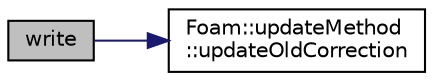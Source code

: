 digraph "write"
{
  bgcolor="transparent";
  edge [fontname="Helvetica",fontsize="10",labelfontname="Helvetica",labelfontsize="10"];
  node [fontname="Helvetica",fontsize="10",shape=record];
  rankdir="LR";
  Node1 [label="write",height=0.2,width=0.4,color="black", fillcolor="grey75", style="filled" fontcolor="black"];
  Node1 -> Node2 [color="midnightblue",fontsize="10",style="solid",fontname="Helvetica"];
  Node2 [label="Foam::updateMethod\l::updateOldCorrection",height=0.2,width=0.4,color="black",URL="$classFoam_1_1updateMethod.html#ab73271ed0b6a04241c84d0b4ea7931c7",tooltip="Update old correction. useful for quasi-newton methods coupled with line search. "];
}
